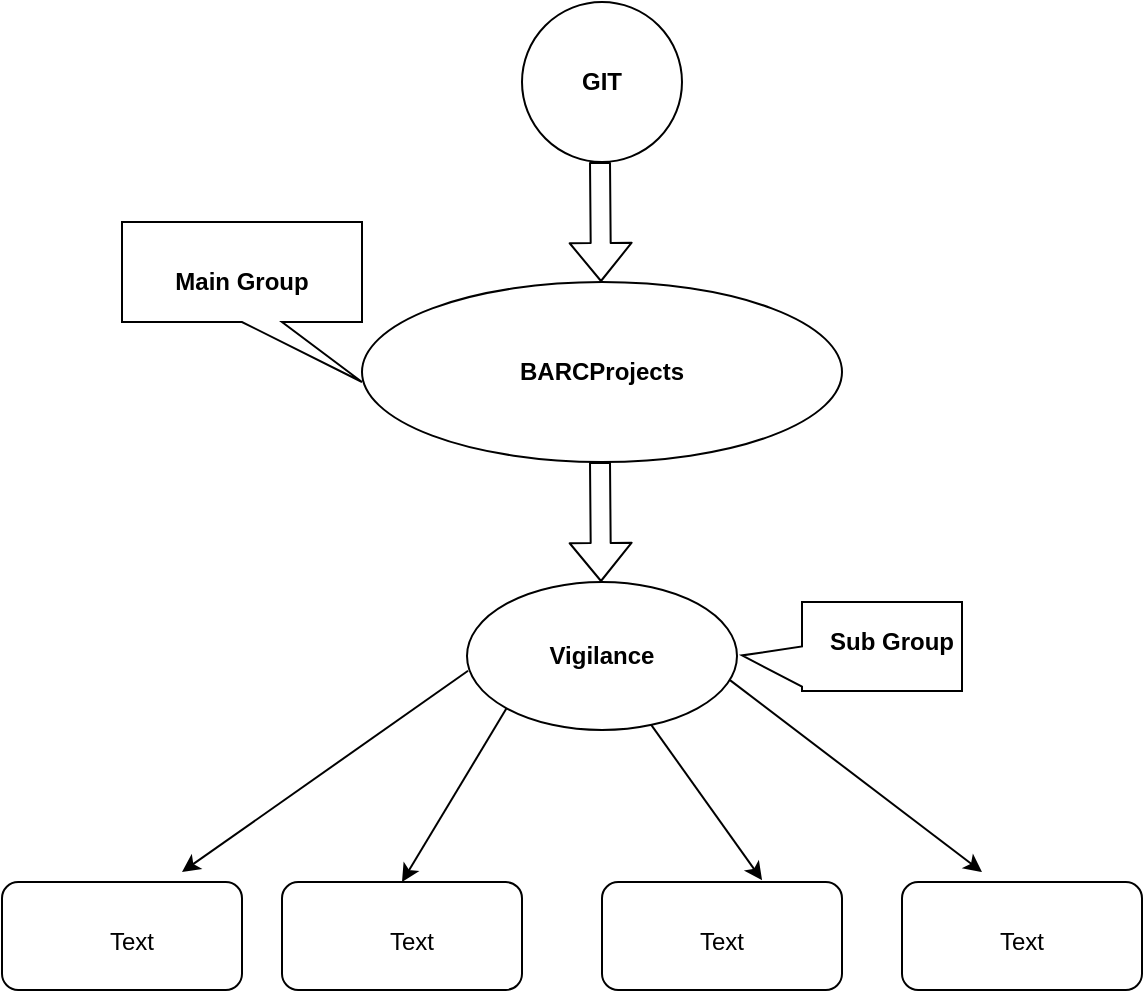 <mxfile version="12.7.0" type="github"><diagram id="p3SG43rs5aM_jZADvwD5" name="Page-1"><mxGraphModel dx="868" dy="1594" grid="1" gridSize="10" guides="1" tooltips="1" connect="1" arrows="1" fold="1" page="1" pageScale="1" pageWidth="850" pageHeight="1100" math="0" shadow="0"><root><mxCell id="0"/><mxCell id="1" parent="0"/><mxCell id="ZbmTFVPFn8dtFv7m5gM0-1" value="" style="ellipse;whiteSpace=wrap;html=1;" vertex="1" parent="1"><mxGeometry x="370" y="-380" width="240" height="90" as="geometry"/></mxCell><mxCell id="ZbmTFVPFn8dtFv7m5gM0-2" value="&lt;b&gt;BARCProjects&lt;/b&gt;" style="text;html=1;strokeColor=none;fillColor=none;align=center;verticalAlign=middle;whiteSpace=wrap;rounded=0;" vertex="1" parent="1"><mxGeometry x="405" y="-365" width="170" height="60" as="geometry"/></mxCell><mxCell id="ZbmTFVPFn8dtFv7m5gM0-9" value="" style="shape=flexArrow;endArrow=classic;html=1;" edge="1" parent="1"><mxGeometry width="50" height="50" relative="1" as="geometry"><mxPoint x="489" y="-290" as="sourcePoint"/><mxPoint x="489.5" y="-230" as="targetPoint"/></mxGeometry></mxCell><mxCell id="ZbmTFVPFn8dtFv7m5gM0-10" value="" style="ellipse;whiteSpace=wrap;html=1;" vertex="1" parent="1"><mxGeometry x="422.5" y="-230" width="135" height="74" as="geometry"/></mxCell><mxCell id="ZbmTFVPFn8dtFv7m5gM0-11" value="&lt;b&gt;Vigilance&lt;/b&gt;" style="text;html=1;strokeColor=none;fillColor=none;align=center;verticalAlign=middle;whiteSpace=wrap;rounded=0;rotation=0;" vertex="1" parent="1"><mxGeometry x="435" y="-210.5" width="110" height="35" as="geometry"/></mxCell><mxCell id="ZbmTFVPFn8dtFv7m5gM0-12" value="" style="rounded=1;whiteSpace=wrap;html=1;" vertex="1" parent="1"><mxGeometry x="190" y="-80" width="120" height="54" as="geometry"/></mxCell><mxCell id="ZbmTFVPFn8dtFv7m5gM0-13" value="" style="rounded=1;whiteSpace=wrap;html=1;" vertex="1" parent="1"><mxGeometry x="330" y="-80" width="120" height="54" as="geometry"/></mxCell><mxCell id="ZbmTFVPFn8dtFv7m5gM0-16" value="" style="rounded=1;whiteSpace=wrap;html=1;" vertex="1" parent="1"><mxGeometry x="490" y="-80" width="120" height="54" as="geometry"/></mxCell><mxCell id="ZbmTFVPFn8dtFv7m5gM0-17" value="" style="rounded=1;whiteSpace=wrap;html=1;" vertex="1" parent="1"><mxGeometry x="640" y="-80" width="120" height="54" as="geometry"/></mxCell><mxCell id="ZbmTFVPFn8dtFv7m5gM0-18" value="Text" style="text;html=1;strokeColor=none;fillColor=none;align=center;verticalAlign=middle;whiteSpace=wrap;rounded=0;" vertex="1" parent="1"><mxGeometry x="210" y="-70" width="90" height="40" as="geometry"/></mxCell><mxCell id="ZbmTFVPFn8dtFv7m5gM0-19" value="Text" style="text;html=1;strokeColor=none;fillColor=none;align=center;verticalAlign=middle;whiteSpace=wrap;rounded=0;" vertex="1" parent="1"><mxGeometry x="350" y="-70" width="90" height="40" as="geometry"/></mxCell><mxCell id="ZbmTFVPFn8dtFv7m5gM0-20" value="Text" style="text;html=1;strokeColor=none;fillColor=none;align=center;verticalAlign=middle;whiteSpace=wrap;rounded=0;" vertex="1" parent="1"><mxGeometry x="495" y="-70" width="110" height="40" as="geometry"/></mxCell><mxCell id="ZbmTFVPFn8dtFv7m5gM0-21" value="Text" style="text;html=1;strokeColor=none;fillColor=none;align=center;verticalAlign=middle;whiteSpace=wrap;rounded=0;" vertex="1" parent="1"><mxGeometry x="650" y="-70" width="100" height="40" as="geometry"/></mxCell><mxCell id="ZbmTFVPFn8dtFv7m5gM0-22" value="" style="endArrow=classic;html=1;exitX=0.004;exitY=0.6;exitDx=0;exitDy=0;exitPerimeter=0;" edge="1" parent="1" source="ZbmTFVPFn8dtFv7m5gM0-10"><mxGeometry width="50" height="50" relative="1" as="geometry"><mxPoint x="422.5" y="-150" as="sourcePoint"/><mxPoint x="280" y="-85" as="targetPoint"/></mxGeometry></mxCell><mxCell id="ZbmTFVPFn8dtFv7m5gM0-23" value="" style="endArrow=classic;html=1;entryX=0.5;entryY=0;entryDx=0;entryDy=0;exitX=0;exitY=1;exitDx=0;exitDy=0;" edge="1" parent="1" source="ZbmTFVPFn8dtFv7m5gM0-10" target="ZbmTFVPFn8dtFv7m5gM0-13"><mxGeometry width="50" height="50" relative="1" as="geometry"><mxPoint x="523.54" y="-145.02" as="sourcePoint"/><mxPoint x="370.0" y="-80.0" as="targetPoint"/></mxGeometry></mxCell><mxCell id="ZbmTFVPFn8dtFv7m5gM0-24" value="" style="endArrow=classic;html=1;entryX=0.667;entryY=-0.017;entryDx=0;entryDy=0;entryPerimeter=0;" edge="1" parent="1" source="ZbmTFVPFn8dtFv7m5gM0-10" target="ZbmTFVPFn8dtFv7m5gM0-16"><mxGeometry width="50" height="50" relative="1" as="geometry"><mxPoint x="520" y="-110" as="sourcePoint"/><mxPoint x="405.0" y="-67.48" as="targetPoint"/></mxGeometry></mxCell><mxCell id="ZbmTFVPFn8dtFv7m5gM0-25" value="" style="endArrow=classic;html=1;entryX=0.658;entryY=-0.083;entryDx=0;entryDy=0;entryPerimeter=0;exitX=0.974;exitY=0.663;exitDx=0;exitDy=0;exitPerimeter=0;" edge="1" parent="1" source="ZbmTFVPFn8dtFv7m5gM0-10"><mxGeometry width="50" height="50" relative="1" as="geometry"><mxPoint x="833.54" y="-150" as="sourcePoint"/><mxPoint x="680" y="-84.98" as="targetPoint"/></mxGeometry></mxCell><mxCell id="ZbmTFVPFn8dtFv7m5gM0-27" value="" style="shape=flexArrow;endArrow=classic;html=1;" edge="1" parent="1"><mxGeometry width="50" height="50" relative="1" as="geometry"><mxPoint x="489" y="-440" as="sourcePoint"/><mxPoint x="489.5" y="-380" as="targetPoint"/></mxGeometry></mxCell><mxCell id="ZbmTFVPFn8dtFv7m5gM0-28" value="" style="ellipse;whiteSpace=wrap;html=1;aspect=fixed;" vertex="1" parent="1"><mxGeometry x="450" y="-520" width="80" height="80" as="geometry"/></mxCell><mxCell id="ZbmTFVPFn8dtFv7m5gM0-29" value="&lt;b&gt;GIT&lt;/b&gt;" style="text;html=1;strokeColor=none;fillColor=none;align=center;verticalAlign=middle;whiteSpace=wrap;rounded=0;" vertex="1" parent="1"><mxGeometry x="470" y="-490" width="40" height="20" as="geometry"/></mxCell><mxCell id="ZbmTFVPFn8dtFv7m5gM0-32" value="" style="shape=callout;whiteSpace=wrap;html=1;perimeter=calloutPerimeter;position2=1;" vertex="1" parent="1"><mxGeometry x="250" y="-410" width="120" height="80" as="geometry"/></mxCell><mxCell id="ZbmTFVPFn8dtFv7m5gM0-33" value="&lt;b&gt;Main Group&lt;/b&gt;" style="text;html=1;strokeColor=none;fillColor=none;align=center;verticalAlign=middle;whiteSpace=wrap;rounded=0;" vertex="1" parent="1"><mxGeometry x="265" y="-390" width="90" height="20" as="geometry"/></mxCell><mxCell id="ZbmTFVPFn8dtFv7m5gM0-34" value="" style="shape=callout;whiteSpace=wrap;html=1;perimeter=calloutPerimeter;position2=0.6;direction=south;" vertex="1" parent="1"><mxGeometry x="560" y="-220" width="110" height="44.5" as="geometry"/></mxCell><mxCell id="ZbmTFVPFn8dtFv7m5gM0-37" value="&lt;b&gt;Sub Group&lt;/b&gt;" style="text;html=1;strokeColor=none;fillColor=none;align=center;verticalAlign=middle;whiteSpace=wrap;rounded=0;" vertex="1" parent="1"><mxGeometry x="600" y="-210.5" width="70" height="20.5" as="geometry"/></mxCell></root></mxGraphModel></diagram></mxfile>